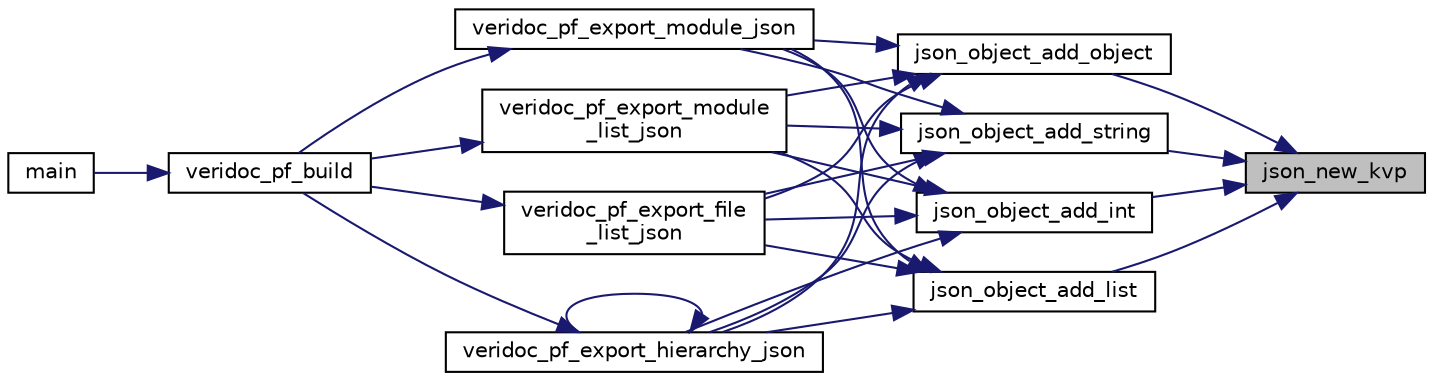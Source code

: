 digraph "json_new_kvp"
{
 // INTERACTIVE_SVG=YES
 // LATEX_PDF_SIZE
  edge [fontname="Helvetica",fontsize="10",labelfontname="Helvetica",labelfontsize="10"];
  node [fontname="Helvetica",fontsize="10",shape=record];
  rankdir="RL";
  Node1 [label="json_new_kvp",height=0.2,width=0.4,color="black", fillcolor="grey75", style="filled", fontcolor="black",tooltip="Creates and returns a new KVP object with the supplied key and datatype."];
  Node1 -> Node2 [dir="back",color="midnightblue",fontsize="10",style="solid",fontname="Helvetica"];
  Node2 [label="json_object_add_int",height=0.2,width=0.4,color="black", fillcolor="white", style="filled",URL="$veridoc-json_8h.html#a133c50c4571adad2f30153a36bde5362",tooltip="Adds an integer and associated key to the supplied object."];
  Node2 -> Node3 [dir="back",color="midnightblue",fontsize="10",style="solid",fontname="Helvetica"];
  Node3 [label="veridoc_pf_export_file\l_list_json",height=0.2,width=0.4,color="black", fillcolor="white", style="filled",URL="$veridoc-page-factory_8h.html#a6956049cd18ad1768041780017314421",tooltip="Responsible for exporting the list of parsed files to a json data file."];
  Node3 -> Node4 [dir="back",color="midnightblue",fontsize="10",style="solid",fontname="Helvetica"];
  Node4 [label="veridoc_pf_build",height=0.2,width=0.4,color="black", fillcolor="white", style="filled",URL="$veridoc-page-factory_8h.html#a412602858a9fed1745e85d5438530c09",tooltip="Top level function for exporting the whole parsed data set to html."];
  Node4 -> Node5 [dir="back",color="midnightblue",fontsize="10",style="solid",fontname="Helvetica"];
  Node5 [label="main",height=0.2,width=0.4,color="black", fillcolor="white", style="filled",URL="$main_8c.html#a3c04138a5bfe5d72780bb7e82a18e627",tooltip=" "];
  Node2 -> Node6 [dir="back",color="midnightblue",fontsize="10",style="solid",fontname="Helvetica"];
  Node6 [label="veridoc_pf_export_hierarchy_json",height=0.2,width=0.4,color="black", fillcolor="white", style="filled",URL="$veridoc-page-factory_8h.html#a71777a55af066c57239bf7fc3106303c",tooltip="Responsible for emitting the verilog module hierarchy as JSON."];
  Node6 -> Node4 [dir="back",color="midnightblue",fontsize="10",style="solid",fontname="Helvetica"];
  Node6 -> Node6 [dir="back",color="midnightblue",fontsize="10",style="solid",fontname="Helvetica"];
  Node2 -> Node7 [dir="back",color="midnightblue",fontsize="10",style="solid",fontname="Helvetica"];
  Node7 [label="veridoc_pf_export_module_json",height=0.2,width=0.4,color="black", fillcolor="white", style="filled",URL="$veridoc-page-factory_8c.html#a2d1c65ce0ed78b7c99c091136ac58f07",tooltip="Function responsible for exporting information on a module as JSON."];
  Node7 -> Node4 [dir="back",color="midnightblue",fontsize="10",style="solid",fontname="Helvetica"];
  Node2 -> Node8 [dir="back",color="midnightblue",fontsize="10",style="solid",fontname="Helvetica"];
  Node8 [label="veridoc_pf_export_module\l_list_json",height=0.2,width=0.4,color="black", fillcolor="white", style="filled",URL="$veridoc-page-factory_8h.html#abbc42a7dfb4d87fa21b792660cd47eda",tooltip="Responsible for emitting the list of modules for the project."];
  Node8 -> Node4 [dir="back",color="midnightblue",fontsize="10",style="solid",fontname="Helvetica"];
  Node1 -> Node9 [dir="back",color="midnightblue",fontsize="10",style="solid",fontname="Helvetica"];
  Node9 [label="json_object_add_list",height=0.2,width=0.4,color="black", fillcolor="white", style="filled",URL="$veridoc-json_8h.html#a08da956ed6d7f04a87b9038c9b998920",tooltip="Adds a list and associated key to the supplied object."];
  Node9 -> Node3 [dir="back",color="midnightblue",fontsize="10",style="solid",fontname="Helvetica"];
  Node9 -> Node6 [dir="back",color="midnightblue",fontsize="10",style="solid",fontname="Helvetica"];
  Node9 -> Node7 [dir="back",color="midnightblue",fontsize="10",style="solid",fontname="Helvetica"];
  Node9 -> Node8 [dir="back",color="midnightblue",fontsize="10",style="solid",fontname="Helvetica"];
  Node1 -> Node10 [dir="back",color="midnightblue",fontsize="10",style="solid",fontname="Helvetica"];
  Node10 [label="json_object_add_object",height=0.2,width=0.4,color="black", fillcolor="white", style="filled",URL="$veridoc-json_8h.html#a43b658cca5b726bf9a86ee40c298251b",tooltip="Adds a object and associated key to the supplied object."];
  Node10 -> Node3 [dir="back",color="midnightblue",fontsize="10",style="solid",fontname="Helvetica"];
  Node10 -> Node6 [dir="back",color="midnightblue",fontsize="10",style="solid",fontname="Helvetica"];
  Node10 -> Node7 [dir="back",color="midnightblue",fontsize="10",style="solid",fontname="Helvetica"];
  Node10 -> Node8 [dir="back",color="midnightblue",fontsize="10",style="solid",fontname="Helvetica"];
  Node1 -> Node11 [dir="back",color="midnightblue",fontsize="10",style="solid",fontname="Helvetica"];
  Node11 [label="json_object_add_string",height=0.2,width=0.4,color="black", fillcolor="white", style="filled",URL="$veridoc-json_8h.html#ae11286d855148fbc1e2dde557d86bf94",tooltip="Adds a string and associated key to the supplied object."];
  Node11 -> Node3 [dir="back",color="midnightblue",fontsize="10",style="solid",fontname="Helvetica"];
  Node11 -> Node6 [dir="back",color="midnightblue",fontsize="10",style="solid",fontname="Helvetica"];
  Node11 -> Node7 [dir="back",color="midnightblue",fontsize="10",style="solid",fontname="Helvetica"];
  Node11 -> Node8 [dir="back",color="midnightblue",fontsize="10",style="solid",fontname="Helvetica"];
}
